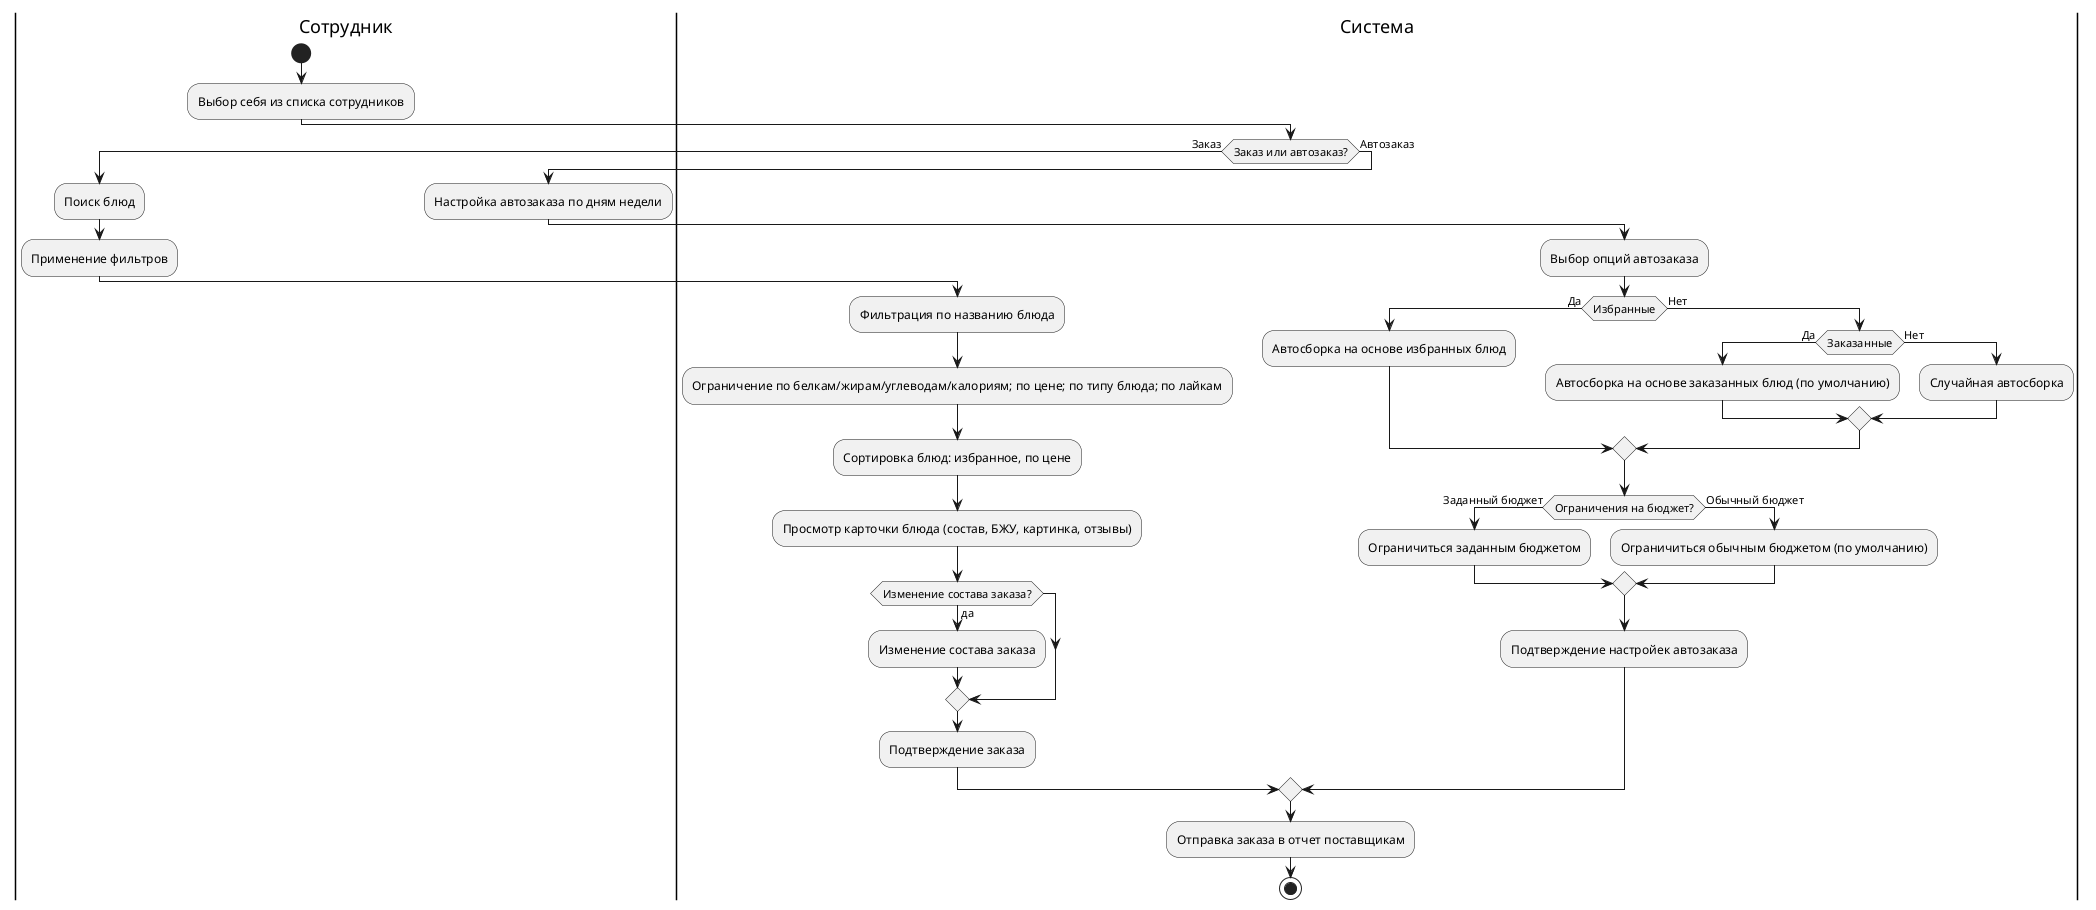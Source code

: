 @startuml
|Сотрудник|
start

:Выбор себя из списка сотрудников;

|Система|

if (Заказ или автозаказ?) then (Заказ)
    |Сотрудник|
    :Поиск блюд;
    :Применение фильтров;

    |Система|
    :Фильтрация по названию блюда;
    :Ограничение по белкам/жирам/углеводам/калориям; по цене; по типу блюда; по лайкам;

    :Сортировка блюд: избранное, по цене;

    :Просмотр карточки блюда (состав, БЖУ, картинка, отзывы);

    if (Изменение состава заказа?) then (да)
        :Изменение состава заказа;
    endif

    :Подтверждение заказа;

else (Автозаказ)
    |Сотрудник|
    :Настройка автозаказа по дням недели;

    |Система|
    :Выбор опций автозаказа;

    if (Избранные) then (Да)
        :Автосборка на основе избранных блюд;
    else (Нет)
        if (Заказанные) then (Да)
            :Автосборка на основе заказанных блюд (по умолчанию);
        else (Нет)
            :Случайная автосборка;
        endif
    endif

    if (Ограничения на бюджет?) then (Заданный бюджет)
        :Ограничиться заданным бюджетом;
    else (Обычный бюджет)
        :Ограничиться обычным бюджетом (по умолчанию);
    endif

    |Система|
    :Подтверждение настройек автозаказа;

endif

|Система|
:Отправка заказа в отчет поставщикам;

stop
@enduml